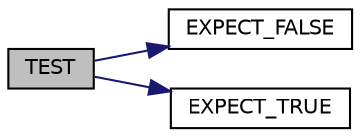 digraph "TEST"
{
 // INTERACTIVE_SVG=YES
  edge [fontname="Helvetica",fontsize="10",labelfontname="Helvetica",labelfontsize="10"];
  node [fontname="Helvetica",fontsize="10",shape=record];
  rankdir="LR";
  Node124 [label="TEST",height=0.2,width=0.4,color="black", fillcolor="grey75", style="filled", fontcolor="black"];
  Node124 -> Node125 [color="midnightblue",fontsize="10",style="solid",fontname="Helvetica"];
  Node125 [label="EXPECT_FALSE",height=0.2,width=0.4,color="black", fillcolor="white", style="filled",URL="$d6/def/_test_json_8cpp.html#ac7ef10ed7113236e5f3dfce13707224e"];
  Node124 -> Node126 [color="midnightblue",fontsize="10",style="solid",fontname="Helvetica"];
  Node126 [label="EXPECT_TRUE",height=0.2,width=0.4,color="black", fillcolor="white", style="filled",URL="$d6/def/_test_json_8cpp.html#a84dbe6e62bbec23a120a258315c7b6dc"];
}
